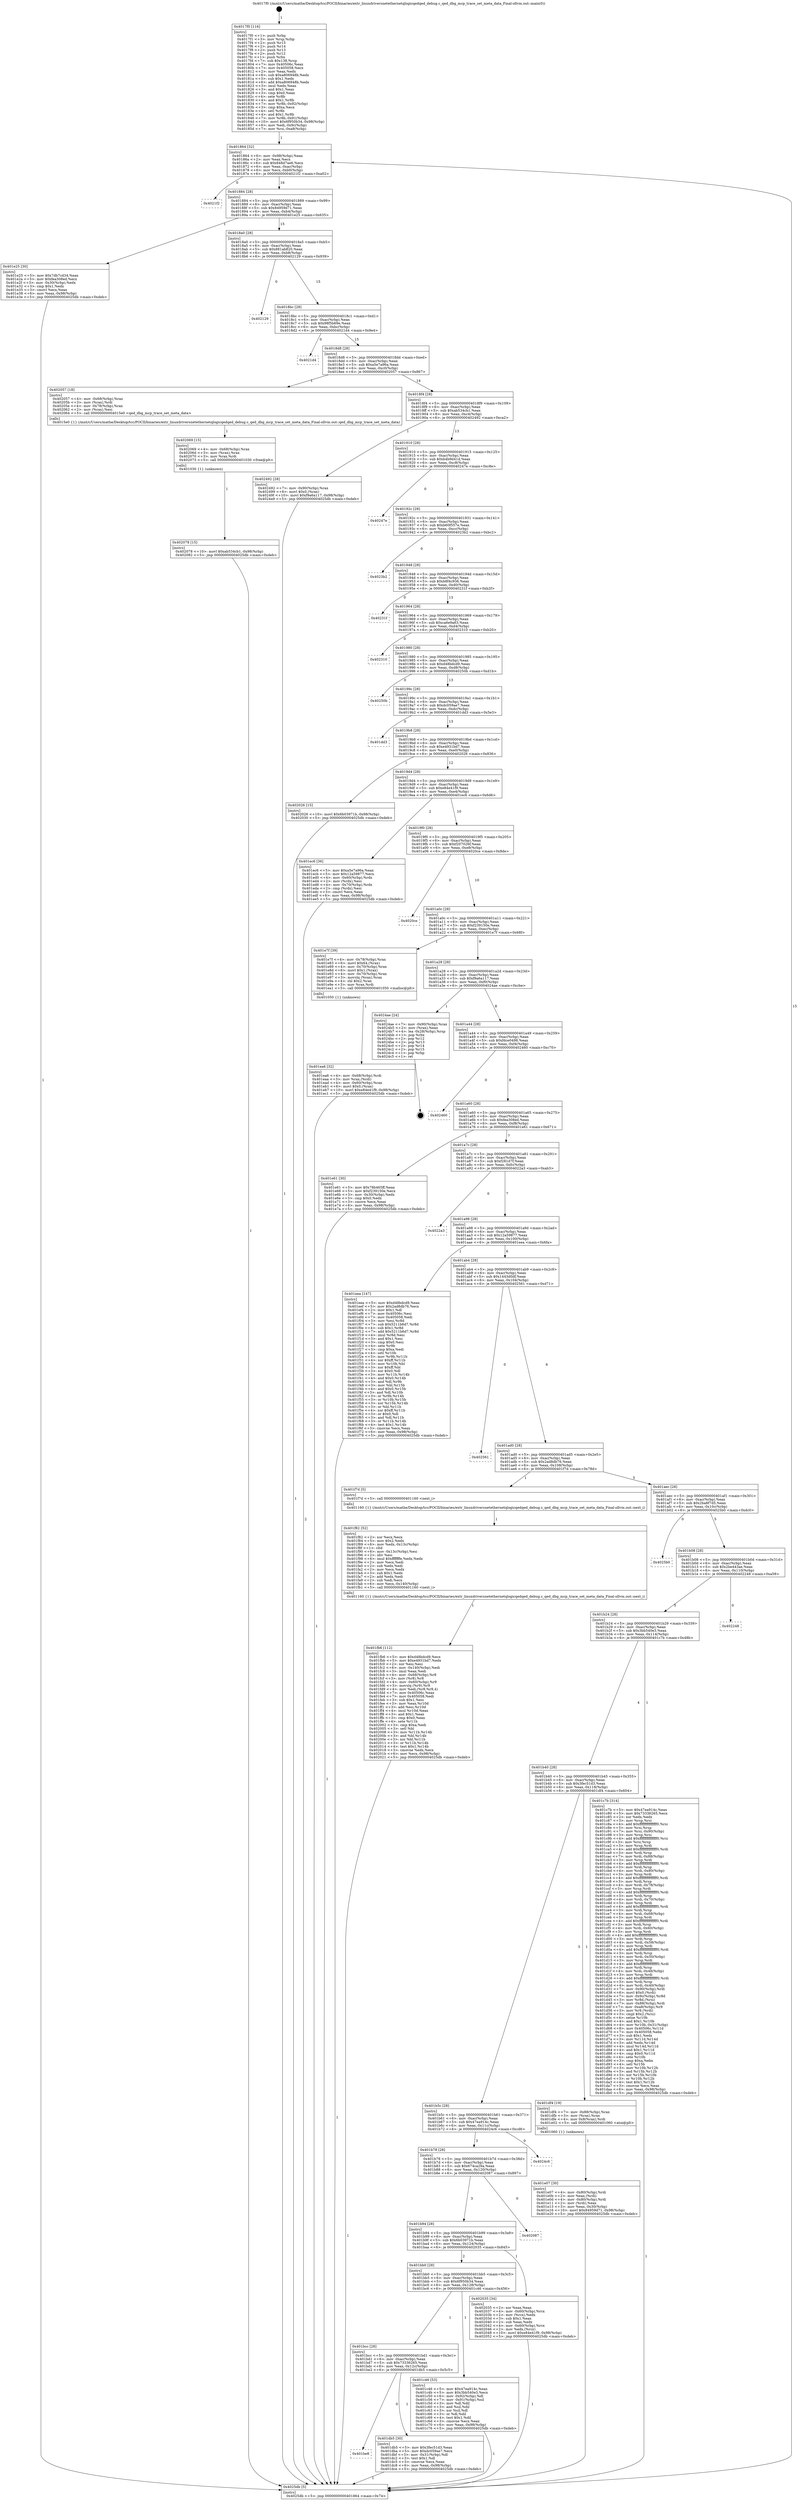 digraph "0x4017f0" {
  label = "0x4017f0 (/mnt/c/Users/mathe/Desktop/tcc/POCII/binaries/extr_linuxdriversnetethernetqlogicqedqed_debug.c_qed_dbg_mcp_trace_set_meta_data_Final-ollvm.out::main(0))"
  labelloc = "t"
  node[shape=record]

  Entry [label="",width=0.3,height=0.3,shape=circle,fillcolor=black,style=filled]
  "0x401864" [label="{
     0x401864 [32]\l
     | [instrs]\l
     &nbsp;&nbsp;0x401864 \<+6\>: mov -0x98(%rbp),%eax\l
     &nbsp;&nbsp;0x40186a \<+2\>: mov %eax,%ecx\l
     &nbsp;&nbsp;0x40186c \<+6\>: sub $0x848d7ae6,%ecx\l
     &nbsp;&nbsp;0x401872 \<+6\>: mov %eax,-0xac(%rbp)\l
     &nbsp;&nbsp;0x401878 \<+6\>: mov %ecx,-0xb0(%rbp)\l
     &nbsp;&nbsp;0x40187e \<+6\>: je 00000000004021f2 \<main+0xa02\>\l
  }"]
  "0x4021f2" [label="{
     0x4021f2\l
  }", style=dashed]
  "0x401884" [label="{
     0x401884 [28]\l
     | [instrs]\l
     &nbsp;&nbsp;0x401884 \<+5\>: jmp 0000000000401889 \<main+0x99\>\l
     &nbsp;&nbsp;0x401889 \<+6\>: mov -0xac(%rbp),%eax\l
     &nbsp;&nbsp;0x40188f \<+5\>: sub $0x84959d71,%eax\l
     &nbsp;&nbsp;0x401894 \<+6\>: mov %eax,-0xb4(%rbp)\l
     &nbsp;&nbsp;0x40189a \<+6\>: je 0000000000401e25 \<main+0x635\>\l
  }"]
  Exit [label="",width=0.3,height=0.3,shape=circle,fillcolor=black,style=filled,peripheries=2]
  "0x401e25" [label="{
     0x401e25 [30]\l
     | [instrs]\l
     &nbsp;&nbsp;0x401e25 \<+5\>: mov $0x7db7cd34,%eax\l
     &nbsp;&nbsp;0x401e2a \<+5\>: mov $0xfea308ed,%ecx\l
     &nbsp;&nbsp;0x401e2f \<+3\>: mov -0x30(%rbp),%edx\l
     &nbsp;&nbsp;0x401e32 \<+3\>: cmp $0x1,%edx\l
     &nbsp;&nbsp;0x401e35 \<+3\>: cmovl %ecx,%eax\l
     &nbsp;&nbsp;0x401e38 \<+6\>: mov %eax,-0x98(%rbp)\l
     &nbsp;&nbsp;0x401e3e \<+5\>: jmp 00000000004025db \<main+0xdeb\>\l
  }"]
  "0x4018a0" [label="{
     0x4018a0 [28]\l
     | [instrs]\l
     &nbsp;&nbsp;0x4018a0 \<+5\>: jmp 00000000004018a5 \<main+0xb5\>\l
     &nbsp;&nbsp;0x4018a5 \<+6\>: mov -0xac(%rbp),%eax\l
     &nbsp;&nbsp;0x4018ab \<+5\>: sub $0x881ab820,%eax\l
     &nbsp;&nbsp;0x4018b0 \<+6\>: mov %eax,-0xb8(%rbp)\l
     &nbsp;&nbsp;0x4018b6 \<+6\>: je 0000000000402129 \<main+0x939\>\l
  }"]
  "0x402078" [label="{
     0x402078 [15]\l
     | [instrs]\l
     &nbsp;&nbsp;0x402078 \<+10\>: movl $0xab534cb1,-0x98(%rbp)\l
     &nbsp;&nbsp;0x402082 \<+5\>: jmp 00000000004025db \<main+0xdeb\>\l
  }"]
  "0x402129" [label="{
     0x402129\l
  }", style=dashed]
  "0x4018bc" [label="{
     0x4018bc [28]\l
     | [instrs]\l
     &nbsp;&nbsp;0x4018bc \<+5\>: jmp 00000000004018c1 \<main+0xd1\>\l
     &nbsp;&nbsp;0x4018c1 \<+6\>: mov -0xac(%rbp),%eax\l
     &nbsp;&nbsp;0x4018c7 \<+5\>: sub $0x98f5b69e,%eax\l
     &nbsp;&nbsp;0x4018cc \<+6\>: mov %eax,-0xbc(%rbp)\l
     &nbsp;&nbsp;0x4018d2 \<+6\>: je 00000000004021d4 \<main+0x9e4\>\l
  }"]
  "0x402069" [label="{
     0x402069 [15]\l
     | [instrs]\l
     &nbsp;&nbsp;0x402069 \<+4\>: mov -0x68(%rbp),%rax\l
     &nbsp;&nbsp;0x40206d \<+3\>: mov (%rax),%rax\l
     &nbsp;&nbsp;0x402070 \<+3\>: mov %rax,%rdi\l
     &nbsp;&nbsp;0x402073 \<+5\>: call 0000000000401030 \<free@plt\>\l
     | [calls]\l
     &nbsp;&nbsp;0x401030 \{1\} (unknown)\l
  }"]
  "0x4021d4" [label="{
     0x4021d4\l
  }", style=dashed]
  "0x4018d8" [label="{
     0x4018d8 [28]\l
     | [instrs]\l
     &nbsp;&nbsp;0x4018d8 \<+5\>: jmp 00000000004018dd \<main+0xed\>\l
     &nbsp;&nbsp;0x4018dd \<+6\>: mov -0xac(%rbp),%eax\l
     &nbsp;&nbsp;0x4018e3 \<+5\>: sub $0xa5e7a96a,%eax\l
     &nbsp;&nbsp;0x4018e8 \<+6\>: mov %eax,-0xc0(%rbp)\l
     &nbsp;&nbsp;0x4018ee \<+6\>: je 0000000000402057 \<main+0x867\>\l
  }"]
  "0x401fb6" [label="{
     0x401fb6 [112]\l
     | [instrs]\l
     &nbsp;&nbsp;0x401fb6 \<+5\>: mov $0xd48bdcd9,%ecx\l
     &nbsp;&nbsp;0x401fbb \<+5\>: mov $0xe4931bd7,%edx\l
     &nbsp;&nbsp;0x401fc0 \<+2\>: xor %esi,%esi\l
     &nbsp;&nbsp;0x401fc2 \<+6\>: mov -0x140(%rbp),%edi\l
     &nbsp;&nbsp;0x401fc8 \<+3\>: imul %eax,%edi\l
     &nbsp;&nbsp;0x401fcb \<+4\>: mov -0x68(%rbp),%r8\l
     &nbsp;&nbsp;0x401fcf \<+3\>: mov (%r8),%r8\l
     &nbsp;&nbsp;0x401fd2 \<+4\>: mov -0x60(%rbp),%r9\l
     &nbsp;&nbsp;0x401fd6 \<+3\>: movslq (%r9),%r9\l
     &nbsp;&nbsp;0x401fd9 \<+4\>: mov %edi,(%r8,%r9,4)\l
     &nbsp;&nbsp;0x401fdd \<+7\>: mov 0x40506c,%eax\l
     &nbsp;&nbsp;0x401fe4 \<+7\>: mov 0x405058,%edi\l
     &nbsp;&nbsp;0x401feb \<+3\>: sub $0x1,%esi\l
     &nbsp;&nbsp;0x401fee \<+3\>: mov %eax,%r10d\l
     &nbsp;&nbsp;0x401ff1 \<+3\>: add %esi,%r10d\l
     &nbsp;&nbsp;0x401ff4 \<+4\>: imul %r10d,%eax\l
     &nbsp;&nbsp;0x401ff8 \<+3\>: and $0x1,%eax\l
     &nbsp;&nbsp;0x401ffb \<+3\>: cmp $0x0,%eax\l
     &nbsp;&nbsp;0x401ffe \<+4\>: sete %r11b\l
     &nbsp;&nbsp;0x402002 \<+3\>: cmp $0xa,%edi\l
     &nbsp;&nbsp;0x402005 \<+3\>: setl %bl\l
     &nbsp;&nbsp;0x402008 \<+3\>: mov %r11b,%r14b\l
     &nbsp;&nbsp;0x40200b \<+3\>: and %bl,%r14b\l
     &nbsp;&nbsp;0x40200e \<+3\>: xor %bl,%r11b\l
     &nbsp;&nbsp;0x402011 \<+3\>: or %r11b,%r14b\l
     &nbsp;&nbsp;0x402014 \<+4\>: test $0x1,%r14b\l
     &nbsp;&nbsp;0x402018 \<+3\>: cmovne %edx,%ecx\l
     &nbsp;&nbsp;0x40201b \<+6\>: mov %ecx,-0x98(%rbp)\l
     &nbsp;&nbsp;0x402021 \<+5\>: jmp 00000000004025db \<main+0xdeb\>\l
  }"]
  "0x402057" [label="{
     0x402057 [18]\l
     | [instrs]\l
     &nbsp;&nbsp;0x402057 \<+4\>: mov -0x68(%rbp),%rax\l
     &nbsp;&nbsp;0x40205b \<+3\>: mov (%rax),%rdi\l
     &nbsp;&nbsp;0x40205e \<+4\>: mov -0x78(%rbp),%rax\l
     &nbsp;&nbsp;0x402062 \<+2\>: mov (%rax),%esi\l
     &nbsp;&nbsp;0x402064 \<+5\>: call 00000000004015e0 \<qed_dbg_mcp_trace_set_meta_data\>\l
     | [calls]\l
     &nbsp;&nbsp;0x4015e0 \{1\} (/mnt/c/Users/mathe/Desktop/tcc/POCII/binaries/extr_linuxdriversnetethernetqlogicqedqed_debug.c_qed_dbg_mcp_trace_set_meta_data_Final-ollvm.out::qed_dbg_mcp_trace_set_meta_data)\l
  }"]
  "0x4018f4" [label="{
     0x4018f4 [28]\l
     | [instrs]\l
     &nbsp;&nbsp;0x4018f4 \<+5\>: jmp 00000000004018f9 \<main+0x109\>\l
     &nbsp;&nbsp;0x4018f9 \<+6\>: mov -0xac(%rbp),%eax\l
     &nbsp;&nbsp;0x4018ff \<+5\>: sub $0xab534cb1,%eax\l
     &nbsp;&nbsp;0x401904 \<+6\>: mov %eax,-0xc4(%rbp)\l
     &nbsp;&nbsp;0x40190a \<+6\>: je 0000000000402492 \<main+0xca2\>\l
  }"]
  "0x401f82" [label="{
     0x401f82 [52]\l
     | [instrs]\l
     &nbsp;&nbsp;0x401f82 \<+2\>: xor %ecx,%ecx\l
     &nbsp;&nbsp;0x401f84 \<+5\>: mov $0x2,%edx\l
     &nbsp;&nbsp;0x401f89 \<+6\>: mov %edx,-0x13c(%rbp)\l
     &nbsp;&nbsp;0x401f8f \<+1\>: cltd\l
     &nbsp;&nbsp;0x401f90 \<+6\>: mov -0x13c(%rbp),%esi\l
     &nbsp;&nbsp;0x401f96 \<+2\>: idiv %esi\l
     &nbsp;&nbsp;0x401f98 \<+6\>: imul $0xfffffffe,%edx,%edx\l
     &nbsp;&nbsp;0x401f9e \<+2\>: mov %ecx,%edi\l
     &nbsp;&nbsp;0x401fa0 \<+2\>: sub %edx,%edi\l
     &nbsp;&nbsp;0x401fa2 \<+2\>: mov %ecx,%edx\l
     &nbsp;&nbsp;0x401fa4 \<+3\>: sub $0x1,%edx\l
     &nbsp;&nbsp;0x401fa7 \<+2\>: add %edx,%edi\l
     &nbsp;&nbsp;0x401fa9 \<+2\>: sub %edi,%ecx\l
     &nbsp;&nbsp;0x401fab \<+6\>: mov %ecx,-0x140(%rbp)\l
     &nbsp;&nbsp;0x401fb1 \<+5\>: call 0000000000401160 \<next_i\>\l
     | [calls]\l
     &nbsp;&nbsp;0x401160 \{1\} (/mnt/c/Users/mathe/Desktop/tcc/POCII/binaries/extr_linuxdriversnetethernetqlogicqedqed_debug.c_qed_dbg_mcp_trace_set_meta_data_Final-ollvm.out::next_i)\l
  }"]
  "0x402492" [label="{
     0x402492 [28]\l
     | [instrs]\l
     &nbsp;&nbsp;0x402492 \<+7\>: mov -0x90(%rbp),%rax\l
     &nbsp;&nbsp;0x402499 \<+6\>: movl $0x0,(%rax)\l
     &nbsp;&nbsp;0x40249f \<+10\>: movl $0xf9a6a117,-0x98(%rbp)\l
     &nbsp;&nbsp;0x4024a9 \<+5\>: jmp 00000000004025db \<main+0xdeb\>\l
  }"]
  "0x401910" [label="{
     0x401910 [28]\l
     | [instrs]\l
     &nbsp;&nbsp;0x401910 \<+5\>: jmp 0000000000401915 \<main+0x125\>\l
     &nbsp;&nbsp;0x401915 \<+6\>: mov -0xac(%rbp),%eax\l
     &nbsp;&nbsp;0x40191b \<+5\>: sub $0xb4b9d41d,%eax\l
     &nbsp;&nbsp;0x401920 \<+6\>: mov %eax,-0xc8(%rbp)\l
     &nbsp;&nbsp;0x401926 \<+6\>: je 000000000040247e \<main+0xc8e\>\l
  }"]
  "0x401ea6" [label="{
     0x401ea6 [32]\l
     | [instrs]\l
     &nbsp;&nbsp;0x401ea6 \<+4\>: mov -0x68(%rbp),%rdi\l
     &nbsp;&nbsp;0x401eaa \<+3\>: mov %rax,(%rdi)\l
     &nbsp;&nbsp;0x401ead \<+4\>: mov -0x60(%rbp),%rax\l
     &nbsp;&nbsp;0x401eb1 \<+6\>: movl $0x0,(%rax)\l
     &nbsp;&nbsp;0x401eb7 \<+10\>: movl $0xe84e41f9,-0x98(%rbp)\l
     &nbsp;&nbsp;0x401ec1 \<+5\>: jmp 00000000004025db \<main+0xdeb\>\l
  }"]
  "0x40247e" [label="{
     0x40247e\l
  }", style=dashed]
  "0x40192c" [label="{
     0x40192c [28]\l
     | [instrs]\l
     &nbsp;&nbsp;0x40192c \<+5\>: jmp 0000000000401931 \<main+0x141\>\l
     &nbsp;&nbsp;0x401931 \<+6\>: mov -0xac(%rbp),%eax\l
     &nbsp;&nbsp;0x401937 \<+5\>: sub $0xb60f557e,%eax\l
     &nbsp;&nbsp;0x40193c \<+6\>: mov %eax,-0xcc(%rbp)\l
     &nbsp;&nbsp;0x401942 \<+6\>: je 00000000004023b2 \<main+0xbc2\>\l
  }"]
  "0x401e07" [label="{
     0x401e07 [30]\l
     | [instrs]\l
     &nbsp;&nbsp;0x401e07 \<+4\>: mov -0x80(%rbp),%rdi\l
     &nbsp;&nbsp;0x401e0b \<+2\>: mov %eax,(%rdi)\l
     &nbsp;&nbsp;0x401e0d \<+4\>: mov -0x80(%rbp),%rdi\l
     &nbsp;&nbsp;0x401e11 \<+2\>: mov (%rdi),%eax\l
     &nbsp;&nbsp;0x401e13 \<+3\>: mov %eax,-0x30(%rbp)\l
     &nbsp;&nbsp;0x401e16 \<+10\>: movl $0x84959d71,-0x98(%rbp)\l
     &nbsp;&nbsp;0x401e20 \<+5\>: jmp 00000000004025db \<main+0xdeb\>\l
  }"]
  "0x4023b2" [label="{
     0x4023b2\l
  }", style=dashed]
  "0x401948" [label="{
     0x401948 [28]\l
     | [instrs]\l
     &nbsp;&nbsp;0x401948 \<+5\>: jmp 000000000040194d \<main+0x15d\>\l
     &nbsp;&nbsp;0x40194d \<+6\>: mov -0xac(%rbp),%eax\l
     &nbsp;&nbsp;0x401953 \<+5\>: sub $0xb8f4c936,%eax\l
     &nbsp;&nbsp;0x401958 \<+6\>: mov %eax,-0xd0(%rbp)\l
     &nbsp;&nbsp;0x40195e \<+6\>: je 000000000040231f \<main+0xb2f\>\l
  }"]
  "0x401be8" [label="{
     0x401be8\l
  }", style=dashed]
  "0x40231f" [label="{
     0x40231f\l
  }", style=dashed]
  "0x401964" [label="{
     0x401964 [28]\l
     | [instrs]\l
     &nbsp;&nbsp;0x401964 \<+5\>: jmp 0000000000401969 \<main+0x179\>\l
     &nbsp;&nbsp;0x401969 \<+6\>: mov -0xac(%rbp),%eax\l
     &nbsp;&nbsp;0x40196f \<+5\>: sub $0xca6e9a63,%eax\l
     &nbsp;&nbsp;0x401974 \<+6\>: mov %eax,-0xd4(%rbp)\l
     &nbsp;&nbsp;0x40197a \<+6\>: je 0000000000402310 \<main+0xb20\>\l
  }"]
  "0x401db5" [label="{
     0x401db5 [30]\l
     | [instrs]\l
     &nbsp;&nbsp;0x401db5 \<+5\>: mov $0x3fec51d3,%eax\l
     &nbsp;&nbsp;0x401dba \<+5\>: mov $0xdc059ae7,%ecx\l
     &nbsp;&nbsp;0x401dbf \<+3\>: mov -0x31(%rbp),%dl\l
     &nbsp;&nbsp;0x401dc2 \<+3\>: test $0x1,%dl\l
     &nbsp;&nbsp;0x401dc5 \<+3\>: cmovne %ecx,%eax\l
     &nbsp;&nbsp;0x401dc8 \<+6\>: mov %eax,-0x98(%rbp)\l
     &nbsp;&nbsp;0x401dce \<+5\>: jmp 00000000004025db \<main+0xdeb\>\l
  }"]
  "0x402310" [label="{
     0x402310\l
  }", style=dashed]
  "0x401980" [label="{
     0x401980 [28]\l
     | [instrs]\l
     &nbsp;&nbsp;0x401980 \<+5\>: jmp 0000000000401985 \<main+0x195\>\l
     &nbsp;&nbsp;0x401985 \<+6\>: mov -0xac(%rbp),%eax\l
     &nbsp;&nbsp;0x40198b \<+5\>: sub $0xd48bdcd9,%eax\l
     &nbsp;&nbsp;0x401990 \<+6\>: mov %eax,-0xd8(%rbp)\l
     &nbsp;&nbsp;0x401996 \<+6\>: je 000000000040250b \<main+0xd1b\>\l
  }"]
  "0x4017f0" [label="{
     0x4017f0 [116]\l
     | [instrs]\l
     &nbsp;&nbsp;0x4017f0 \<+1\>: push %rbp\l
     &nbsp;&nbsp;0x4017f1 \<+3\>: mov %rsp,%rbp\l
     &nbsp;&nbsp;0x4017f4 \<+2\>: push %r15\l
     &nbsp;&nbsp;0x4017f6 \<+2\>: push %r14\l
     &nbsp;&nbsp;0x4017f8 \<+2\>: push %r13\l
     &nbsp;&nbsp;0x4017fa \<+2\>: push %r12\l
     &nbsp;&nbsp;0x4017fc \<+1\>: push %rbx\l
     &nbsp;&nbsp;0x4017fd \<+7\>: sub $0x138,%rsp\l
     &nbsp;&nbsp;0x401804 \<+7\>: mov 0x40506c,%eax\l
     &nbsp;&nbsp;0x40180b \<+7\>: mov 0x405058,%ecx\l
     &nbsp;&nbsp;0x401812 \<+2\>: mov %eax,%edx\l
     &nbsp;&nbsp;0x401814 \<+6\>: sub $0xa806948b,%edx\l
     &nbsp;&nbsp;0x40181a \<+3\>: sub $0x1,%edx\l
     &nbsp;&nbsp;0x40181d \<+6\>: add $0xa806948b,%edx\l
     &nbsp;&nbsp;0x401823 \<+3\>: imul %edx,%eax\l
     &nbsp;&nbsp;0x401826 \<+3\>: and $0x1,%eax\l
     &nbsp;&nbsp;0x401829 \<+3\>: cmp $0x0,%eax\l
     &nbsp;&nbsp;0x40182c \<+4\>: sete %r8b\l
     &nbsp;&nbsp;0x401830 \<+4\>: and $0x1,%r8b\l
     &nbsp;&nbsp;0x401834 \<+7\>: mov %r8b,-0x92(%rbp)\l
     &nbsp;&nbsp;0x40183b \<+3\>: cmp $0xa,%ecx\l
     &nbsp;&nbsp;0x40183e \<+4\>: setl %r8b\l
     &nbsp;&nbsp;0x401842 \<+4\>: and $0x1,%r8b\l
     &nbsp;&nbsp;0x401846 \<+7\>: mov %r8b,-0x91(%rbp)\l
     &nbsp;&nbsp;0x40184d \<+10\>: movl $0x6f950b34,-0x98(%rbp)\l
     &nbsp;&nbsp;0x401857 \<+6\>: mov %edi,-0x9c(%rbp)\l
     &nbsp;&nbsp;0x40185d \<+7\>: mov %rsi,-0xa8(%rbp)\l
  }"]
  "0x40250b" [label="{
     0x40250b\l
  }", style=dashed]
  "0x40199c" [label="{
     0x40199c [28]\l
     | [instrs]\l
     &nbsp;&nbsp;0x40199c \<+5\>: jmp 00000000004019a1 \<main+0x1b1\>\l
     &nbsp;&nbsp;0x4019a1 \<+6\>: mov -0xac(%rbp),%eax\l
     &nbsp;&nbsp;0x4019a7 \<+5\>: sub $0xdc059ae7,%eax\l
     &nbsp;&nbsp;0x4019ac \<+6\>: mov %eax,-0xdc(%rbp)\l
     &nbsp;&nbsp;0x4019b2 \<+6\>: je 0000000000401dd3 \<main+0x5e3\>\l
  }"]
  "0x4025db" [label="{
     0x4025db [5]\l
     | [instrs]\l
     &nbsp;&nbsp;0x4025db \<+5\>: jmp 0000000000401864 \<main+0x74\>\l
  }"]
  "0x401dd3" [label="{
     0x401dd3\l
  }", style=dashed]
  "0x4019b8" [label="{
     0x4019b8 [28]\l
     | [instrs]\l
     &nbsp;&nbsp;0x4019b8 \<+5\>: jmp 00000000004019bd \<main+0x1cd\>\l
     &nbsp;&nbsp;0x4019bd \<+6\>: mov -0xac(%rbp),%eax\l
     &nbsp;&nbsp;0x4019c3 \<+5\>: sub $0xe4931bd7,%eax\l
     &nbsp;&nbsp;0x4019c8 \<+6\>: mov %eax,-0xe0(%rbp)\l
     &nbsp;&nbsp;0x4019ce \<+6\>: je 0000000000402026 \<main+0x836\>\l
  }"]
  "0x401bcc" [label="{
     0x401bcc [28]\l
     | [instrs]\l
     &nbsp;&nbsp;0x401bcc \<+5\>: jmp 0000000000401bd1 \<main+0x3e1\>\l
     &nbsp;&nbsp;0x401bd1 \<+6\>: mov -0xac(%rbp),%eax\l
     &nbsp;&nbsp;0x401bd7 \<+5\>: sub $0x73336265,%eax\l
     &nbsp;&nbsp;0x401bdc \<+6\>: mov %eax,-0x12c(%rbp)\l
     &nbsp;&nbsp;0x401be2 \<+6\>: je 0000000000401db5 \<main+0x5c5\>\l
  }"]
  "0x402026" [label="{
     0x402026 [15]\l
     | [instrs]\l
     &nbsp;&nbsp;0x402026 \<+10\>: movl $0x6b03971b,-0x98(%rbp)\l
     &nbsp;&nbsp;0x402030 \<+5\>: jmp 00000000004025db \<main+0xdeb\>\l
  }"]
  "0x4019d4" [label="{
     0x4019d4 [28]\l
     | [instrs]\l
     &nbsp;&nbsp;0x4019d4 \<+5\>: jmp 00000000004019d9 \<main+0x1e9\>\l
     &nbsp;&nbsp;0x4019d9 \<+6\>: mov -0xac(%rbp),%eax\l
     &nbsp;&nbsp;0x4019df \<+5\>: sub $0xe84e41f9,%eax\l
     &nbsp;&nbsp;0x4019e4 \<+6\>: mov %eax,-0xe4(%rbp)\l
     &nbsp;&nbsp;0x4019ea \<+6\>: je 0000000000401ec6 \<main+0x6d6\>\l
  }"]
  "0x401c46" [label="{
     0x401c46 [53]\l
     | [instrs]\l
     &nbsp;&nbsp;0x401c46 \<+5\>: mov $0x47ea914c,%eax\l
     &nbsp;&nbsp;0x401c4b \<+5\>: mov $0x3bb540e3,%ecx\l
     &nbsp;&nbsp;0x401c50 \<+6\>: mov -0x92(%rbp),%dl\l
     &nbsp;&nbsp;0x401c56 \<+7\>: mov -0x91(%rbp),%sil\l
     &nbsp;&nbsp;0x401c5d \<+3\>: mov %dl,%dil\l
     &nbsp;&nbsp;0x401c60 \<+3\>: and %sil,%dil\l
     &nbsp;&nbsp;0x401c63 \<+3\>: xor %sil,%dl\l
     &nbsp;&nbsp;0x401c66 \<+3\>: or %dl,%dil\l
     &nbsp;&nbsp;0x401c69 \<+4\>: test $0x1,%dil\l
     &nbsp;&nbsp;0x401c6d \<+3\>: cmovne %ecx,%eax\l
     &nbsp;&nbsp;0x401c70 \<+6\>: mov %eax,-0x98(%rbp)\l
     &nbsp;&nbsp;0x401c76 \<+5\>: jmp 00000000004025db \<main+0xdeb\>\l
  }"]
  "0x401ec6" [label="{
     0x401ec6 [36]\l
     | [instrs]\l
     &nbsp;&nbsp;0x401ec6 \<+5\>: mov $0xa5e7a96a,%eax\l
     &nbsp;&nbsp;0x401ecb \<+5\>: mov $0x12a59877,%ecx\l
     &nbsp;&nbsp;0x401ed0 \<+4\>: mov -0x60(%rbp),%rdx\l
     &nbsp;&nbsp;0x401ed4 \<+2\>: mov (%rdx),%esi\l
     &nbsp;&nbsp;0x401ed6 \<+4\>: mov -0x70(%rbp),%rdx\l
     &nbsp;&nbsp;0x401eda \<+2\>: cmp (%rdx),%esi\l
     &nbsp;&nbsp;0x401edc \<+3\>: cmovl %ecx,%eax\l
     &nbsp;&nbsp;0x401edf \<+6\>: mov %eax,-0x98(%rbp)\l
     &nbsp;&nbsp;0x401ee5 \<+5\>: jmp 00000000004025db \<main+0xdeb\>\l
  }"]
  "0x4019f0" [label="{
     0x4019f0 [28]\l
     | [instrs]\l
     &nbsp;&nbsp;0x4019f0 \<+5\>: jmp 00000000004019f5 \<main+0x205\>\l
     &nbsp;&nbsp;0x4019f5 \<+6\>: mov -0xac(%rbp),%eax\l
     &nbsp;&nbsp;0x4019fb \<+5\>: sub $0xf207026f,%eax\l
     &nbsp;&nbsp;0x401a00 \<+6\>: mov %eax,-0xe8(%rbp)\l
     &nbsp;&nbsp;0x401a06 \<+6\>: je 00000000004020ce \<main+0x8de\>\l
  }"]
  "0x401bb0" [label="{
     0x401bb0 [28]\l
     | [instrs]\l
     &nbsp;&nbsp;0x401bb0 \<+5\>: jmp 0000000000401bb5 \<main+0x3c5\>\l
     &nbsp;&nbsp;0x401bb5 \<+6\>: mov -0xac(%rbp),%eax\l
     &nbsp;&nbsp;0x401bbb \<+5\>: sub $0x6f950b34,%eax\l
     &nbsp;&nbsp;0x401bc0 \<+6\>: mov %eax,-0x128(%rbp)\l
     &nbsp;&nbsp;0x401bc6 \<+6\>: je 0000000000401c46 \<main+0x456\>\l
  }"]
  "0x4020ce" [label="{
     0x4020ce\l
  }", style=dashed]
  "0x401a0c" [label="{
     0x401a0c [28]\l
     | [instrs]\l
     &nbsp;&nbsp;0x401a0c \<+5\>: jmp 0000000000401a11 \<main+0x221\>\l
     &nbsp;&nbsp;0x401a11 \<+6\>: mov -0xac(%rbp),%eax\l
     &nbsp;&nbsp;0x401a17 \<+5\>: sub $0xf239150e,%eax\l
     &nbsp;&nbsp;0x401a1c \<+6\>: mov %eax,-0xec(%rbp)\l
     &nbsp;&nbsp;0x401a22 \<+6\>: je 0000000000401e7f \<main+0x68f\>\l
  }"]
  "0x402035" [label="{
     0x402035 [34]\l
     | [instrs]\l
     &nbsp;&nbsp;0x402035 \<+2\>: xor %eax,%eax\l
     &nbsp;&nbsp;0x402037 \<+4\>: mov -0x60(%rbp),%rcx\l
     &nbsp;&nbsp;0x40203b \<+2\>: mov (%rcx),%edx\l
     &nbsp;&nbsp;0x40203d \<+3\>: sub $0x1,%eax\l
     &nbsp;&nbsp;0x402040 \<+2\>: sub %eax,%edx\l
     &nbsp;&nbsp;0x402042 \<+4\>: mov -0x60(%rbp),%rcx\l
     &nbsp;&nbsp;0x402046 \<+2\>: mov %edx,(%rcx)\l
     &nbsp;&nbsp;0x402048 \<+10\>: movl $0xe84e41f9,-0x98(%rbp)\l
     &nbsp;&nbsp;0x402052 \<+5\>: jmp 00000000004025db \<main+0xdeb\>\l
  }"]
  "0x401e7f" [label="{
     0x401e7f [39]\l
     | [instrs]\l
     &nbsp;&nbsp;0x401e7f \<+4\>: mov -0x78(%rbp),%rax\l
     &nbsp;&nbsp;0x401e83 \<+6\>: movl $0x64,(%rax)\l
     &nbsp;&nbsp;0x401e89 \<+4\>: mov -0x70(%rbp),%rax\l
     &nbsp;&nbsp;0x401e8d \<+6\>: movl $0x1,(%rax)\l
     &nbsp;&nbsp;0x401e93 \<+4\>: mov -0x70(%rbp),%rax\l
     &nbsp;&nbsp;0x401e97 \<+3\>: movslq (%rax),%rax\l
     &nbsp;&nbsp;0x401e9a \<+4\>: shl $0x2,%rax\l
     &nbsp;&nbsp;0x401e9e \<+3\>: mov %rax,%rdi\l
     &nbsp;&nbsp;0x401ea1 \<+5\>: call 0000000000401050 \<malloc@plt\>\l
     | [calls]\l
     &nbsp;&nbsp;0x401050 \{1\} (unknown)\l
  }"]
  "0x401a28" [label="{
     0x401a28 [28]\l
     | [instrs]\l
     &nbsp;&nbsp;0x401a28 \<+5\>: jmp 0000000000401a2d \<main+0x23d\>\l
     &nbsp;&nbsp;0x401a2d \<+6\>: mov -0xac(%rbp),%eax\l
     &nbsp;&nbsp;0x401a33 \<+5\>: sub $0xf9a6a117,%eax\l
     &nbsp;&nbsp;0x401a38 \<+6\>: mov %eax,-0xf0(%rbp)\l
     &nbsp;&nbsp;0x401a3e \<+6\>: je 00000000004024ae \<main+0xcbe\>\l
  }"]
  "0x401b94" [label="{
     0x401b94 [28]\l
     | [instrs]\l
     &nbsp;&nbsp;0x401b94 \<+5\>: jmp 0000000000401b99 \<main+0x3a9\>\l
     &nbsp;&nbsp;0x401b99 \<+6\>: mov -0xac(%rbp),%eax\l
     &nbsp;&nbsp;0x401b9f \<+5\>: sub $0x6b03971b,%eax\l
     &nbsp;&nbsp;0x401ba4 \<+6\>: mov %eax,-0x124(%rbp)\l
     &nbsp;&nbsp;0x401baa \<+6\>: je 0000000000402035 \<main+0x845\>\l
  }"]
  "0x4024ae" [label="{
     0x4024ae [24]\l
     | [instrs]\l
     &nbsp;&nbsp;0x4024ae \<+7\>: mov -0x90(%rbp),%rax\l
     &nbsp;&nbsp;0x4024b5 \<+2\>: mov (%rax),%eax\l
     &nbsp;&nbsp;0x4024b7 \<+4\>: lea -0x28(%rbp),%rsp\l
     &nbsp;&nbsp;0x4024bb \<+1\>: pop %rbx\l
     &nbsp;&nbsp;0x4024bc \<+2\>: pop %r12\l
     &nbsp;&nbsp;0x4024be \<+2\>: pop %r13\l
     &nbsp;&nbsp;0x4024c0 \<+2\>: pop %r14\l
     &nbsp;&nbsp;0x4024c2 \<+2\>: pop %r15\l
     &nbsp;&nbsp;0x4024c4 \<+1\>: pop %rbp\l
     &nbsp;&nbsp;0x4024c5 \<+1\>: ret\l
  }"]
  "0x401a44" [label="{
     0x401a44 [28]\l
     | [instrs]\l
     &nbsp;&nbsp;0x401a44 \<+5\>: jmp 0000000000401a49 \<main+0x259\>\l
     &nbsp;&nbsp;0x401a49 \<+6\>: mov -0xac(%rbp),%eax\l
     &nbsp;&nbsp;0x401a4f \<+5\>: sub $0xfdce0498,%eax\l
     &nbsp;&nbsp;0x401a54 \<+6\>: mov %eax,-0xf4(%rbp)\l
     &nbsp;&nbsp;0x401a5a \<+6\>: je 0000000000402460 \<main+0xc70\>\l
  }"]
  "0x402087" [label="{
     0x402087\l
  }", style=dashed]
  "0x402460" [label="{
     0x402460\l
  }", style=dashed]
  "0x401a60" [label="{
     0x401a60 [28]\l
     | [instrs]\l
     &nbsp;&nbsp;0x401a60 \<+5\>: jmp 0000000000401a65 \<main+0x275\>\l
     &nbsp;&nbsp;0x401a65 \<+6\>: mov -0xac(%rbp),%eax\l
     &nbsp;&nbsp;0x401a6b \<+5\>: sub $0xfea308ed,%eax\l
     &nbsp;&nbsp;0x401a70 \<+6\>: mov %eax,-0xf8(%rbp)\l
     &nbsp;&nbsp;0x401a76 \<+6\>: je 0000000000401e61 \<main+0x671\>\l
  }"]
  "0x401b78" [label="{
     0x401b78 [28]\l
     | [instrs]\l
     &nbsp;&nbsp;0x401b78 \<+5\>: jmp 0000000000401b7d \<main+0x38d\>\l
     &nbsp;&nbsp;0x401b7d \<+6\>: mov -0xac(%rbp),%eax\l
     &nbsp;&nbsp;0x401b83 \<+5\>: sub $0x674ca29a,%eax\l
     &nbsp;&nbsp;0x401b88 \<+6\>: mov %eax,-0x120(%rbp)\l
     &nbsp;&nbsp;0x401b8e \<+6\>: je 0000000000402087 \<main+0x897\>\l
  }"]
  "0x401e61" [label="{
     0x401e61 [30]\l
     | [instrs]\l
     &nbsp;&nbsp;0x401e61 \<+5\>: mov $0x78b465ff,%eax\l
     &nbsp;&nbsp;0x401e66 \<+5\>: mov $0xf239150e,%ecx\l
     &nbsp;&nbsp;0x401e6b \<+3\>: mov -0x30(%rbp),%edx\l
     &nbsp;&nbsp;0x401e6e \<+3\>: cmp $0x0,%edx\l
     &nbsp;&nbsp;0x401e71 \<+3\>: cmove %ecx,%eax\l
     &nbsp;&nbsp;0x401e74 \<+6\>: mov %eax,-0x98(%rbp)\l
     &nbsp;&nbsp;0x401e7a \<+5\>: jmp 00000000004025db \<main+0xdeb\>\l
  }"]
  "0x401a7c" [label="{
     0x401a7c [28]\l
     | [instrs]\l
     &nbsp;&nbsp;0x401a7c \<+5\>: jmp 0000000000401a81 \<main+0x291\>\l
     &nbsp;&nbsp;0x401a81 \<+6\>: mov -0xac(%rbp),%eax\l
     &nbsp;&nbsp;0x401a87 \<+5\>: sub $0xf281d7f,%eax\l
     &nbsp;&nbsp;0x401a8c \<+6\>: mov %eax,-0xfc(%rbp)\l
     &nbsp;&nbsp;0x401a92 \<+6\>: je 00000000004022a3 \<main+0xab3\>\l
  }"]
  "0x4024c6" [label="{
     0x4024c6\l
  }", style=dashed]
  "0x4022a3" [label="{
     0x4022a3\l
  }", style=dashed]
  "0x401a98" [label="{
     0x401a98 [28]\l
     | [instrs]\l
     &nbsp;&nbsp;0x401a98 \<+5\>: jmp 0000000000401a9d \<main+0x2ad\>\l
     &nbsp;&nbsp;0x401a9d \<+6\>: mov -0xac(%rbp),%eax\l
     &nbsp;&nbsp;0x401aa3 \<+5\>: sub $0x12a59877,%eax\l
     &nbsp;&nbsp;0x401aa8 \<+6\>: mov %eax,-0x100(%rbp)\l
     &nbsp;&nbsp;0x401aae \<+6\>: je 0000000000401eea \<main+0x6fa\>\l
  }"]
  "0x401b5c" [label="{
     0x401b5c [28]\l
     | [instrs]\l
     &nbsp;&nbsp;0x401b5c \<+5\>: jmp 0000000000401b61 \<main+0x371\>\l
     &nbsp;&nbsp;0x401b61 \<+6\>: mov -0xac(%rbp),%eax\l
     &nbsp;&nbsp;0x401b67 \<+5\>: sub $0x47ea914c,%eax\l
     &nbsp;&nbsp;0x401b6c \<+6\>: mov %eax,-0x11c(%rbp)\l
     &nbsp;&nbsp;0x401b72 \<+6\>: je 00000000004024c6 \<main+0xcd6\>\l
  }"]
  "0x401eea" [label="{
     0x401eea [147]\l
     | [instrs]\l
     &nbsp;&nbsp;0x401eea \<+5\>: mov $0xd48bdcd9,%eax\l
     &nbsp;&nbsp;0x401eef \<+5\>: mov $0x2ad8db76,%ecx\l
     &nbsp;&nbsp;0x401ef4 \<+2\>: mov $0x1,%dl\l
     &nbsp;&nbsp;0x401ef6 \<+7\>: mov 0x40506c,%esi\l
     &nbsp;&nbsp;0x401efd \<+7\>: mov 0x405058,%edi\l
     &nbsp;&nbsp;0x401f04 \<+3\>: mov %esi,%r8d\l
     &nbsp;&nbsp;0x401f07 \<+7\>: sub $0x5211b6d7,%r8d\l
     &nbsp;&nbsp;0x401f0e \<+4\>: sub $0x1,%r8d\l
     &nbsp;&nbsp;0x401f12 \<+7\>: add $0x5211b6d7,%r8d\l
     &nbsp;&nbsp;0x401f19 \<+4\>: imul %r8d,%esi\l
     &nbsp;&nbsp;0x401f1d \<+3\>: and $0x1,%esi\l
     &nbsp;&nbsp;0x401f20 \<+3\>: cmp $0x0,%esi\l
     &nbsp;&nbsp;0x401f23 \<+4\>: sete %r9b\l
     &nbsp;&nbsp;0x401f27 \<+3\>: cmp $0xa,%edi\l
     &nbsp;&nbsp;0x401f2a \<+4\>: setl %r10b\l
     &nbsp;&nbsp;0x401f2e \<+3\>: mov %r9b,%r11b\l
     &nbsp;&nbsp;0x401f31 \<+4\>: xor $0xff,%r11b\l
     &nbsp;&nbsp;0x401f35 \<+3\>: mov %r10b,%bl\l
     &nbsp;&nbsp;0x401f38 \<+3\>: xor $0xff,%bl\l
     &nbsp;&nbsp;0x401f3b \<+3\>: xor $0x0,%dl\l
     &nbsp;&nbsp;0x401f3e \<+3\>: mov %r11b,%r14b\l
     &nbsp;&nbsp;0x401f41 \<+4\>: and $0x0,%r14b\l
     &nbsp;&nbsp;0x401f45 \<+3\>: and %dl,%r9b\l
     &nbsp;&nbsp;0x401f48 \<+3\>: mov %bl,%r15b\l
     &nbsp;&nbsp;0x401f4b \<+4\>: and $0x0,%r15b\l
     &nbsp;&nbsp;0x401f4f \<+3\>: and %dl,%r10b\l
     &nbsp;&nbsp;0x401f52 \<+3\>: or %r9b,%r14b\l
     &nbsp;&nbsp;0x401f55 \<+3\>: or %r10b,%r15b\l
     &nbsp;&nbsp;0x401f58 \<+3\>: xor %r15b,%r14b\l
     &nbsp;&nbsp;0x401f5b \<+3\>: or %bl,%r11b\l
     &nbsp;&nbsp;0x401f5e \<+4\>: xor $0xff,%r11b\l
     &nbsp;&nbsp;0x401f62 \<+3\>: or $0x0,%dl\l
     &nbsp;&nbsp;0x401f65 \<+3\>: and %dl,%r11b\l
     &nbsp;&nbsp;0x401f68 \<+3\>: or %r11b,%r14b\l
     &nbsp;&nbsp;0x401f6b \<+4\>: test $0x1,%r14b\l
     &nbsp;&nbsp;0x401f6f \<+3\>: cmovne %ecx,%eax\l
     &nbsp;&nbsp;0x401f72 \<+6\>: mov %eax,-0x98(%rbp)\l
     &nbsp;&nbsp;0x401f78 \<+5\>: jmp 00000000004025db \<main+0xdeb\>\l
  }"]
  "0x401ab4" [label="{
     0x401ab4 [28]\l
     | [instrs]\l
     &nbsp;&nbsp;0x401ab4 \<+5\>: jmp 0000000000401ab9 \<main+0x2c9\>\l
     &nbsp;&nbsp;0x401ab9 \<+6\>: mov -0xac(%rbp),%eax\l
     &nbsp;&nbsp;0x401abf \<+5\>: sub $0x1443d0df,%eax\l
     &nbsp;&nbsp;0x401ac4 \<+6\>: mov %eax,-0x104(%rbp)\l
     &nbsp;&nbsp;0x401aca \<+6\>: je 0000000000402561 \<main+0xd71\>\l
  }"]
  "0x401df4" [label="{
     0x401df4 [19]\l
     | [instrs]\l
     &nbsp;&nbsp;0x401df4 \<+7\>: mov -0x88(%rbp),%rax\l
     &nbsp;&nbsp;0x401dfb \<+3\>: mov (%rax),%rax\l
     &nbsp;&nbsp;0x401dfe \<+4\>: mov 0x8(%rax),%rdi\l
     &nbsp;&nbsp;0x401e02 \<+5\>: call 0000000000401060 \<atoi@plt\>\l
     | [calls]\l
     &nbsp;&nbsp;0x401060 \{1\} (unknown)\l
  }"]
  "0x402561" [label="{
     0x402561\l
  }", style=dashed]
  "0x401ad0" [label="{
     0x401ad0 [28]\l
     | [instrs]\l
     &nbsp;&nbsp;0x401ad0 \<+5\>: jmp 0000000000401ad5 \<main+0x2e5\>\l
     &nbsp;&nbsp;0x401ad5 \<+6\>: mov -0xac(%rbp),%eax\l
     &nbsp;&nbsp;0x401adb \<+5\>: sub $0x2ad8db76,%eax\l
     &nbsp;&nbsp;0x401ae0 \<+6\>: mov %eax,-0x108(%rbp)\l
     &nbsp;&nbsp;0x401ae6 \<+6\>: je 0000000000401f7d \<main+0x78d\>\l
  }"]
  "0x401b40" [label="{
     0x401b40 [28]\l
     | [instrs]\l
     &nbsp;&nbsp;0x401b40 \<+5\>: jmp 0000000000401b45 \<main+0x355\>\l
     &nbsp;&nbsp;0x401b45 \<+6\>: mov -0xac(%rbp),%eax\l
     &nbsp;&nbsp;0x401b4b \<+5\>: sub $0x3fec51d3,%eax\l
     &nbsp;&nbsp;0x401b50 \<+6\>: mov %eax,-0x118(%rbp)\l
     &nbsp;&nbsp;0x401b56 \<+6\>: je 0000000000401df4 \<main+0x604\>\l
  }"]
  "0x401f7d" [label="{
     0x401f7d [5]\l
     | [instrs]\l
     &nbsp;&nbsp;0x401f7d \<+5\>: call 0000000000401160 \<next_i\>\l
     | [calls]\l
     &nbsp;&nbsp;0x401160 \{1\} (/mnt/c/Users/mathe/Desktop/tcc/POCII/binaries/extr_linuxdriversnetethernetqlogicqedqed_debug.c_qed_dbg_mcp_trace_set_meta_data_Final-ollvm.out::next_i)\l
  }"]
  "0x401aec" [label="{
     0x401aec [28]\l
     | [instrs]\l
     &nbsp;&nbsp;0x401aec \<+5\>: jmp 0000000000401af1 \<main+0x301\>\l
     &nbsp;&nbsp;0x401af1 \<+6\>: mov -0xac(%rbp),%eax\l
     &nbsp;&nbsp;0x401af7 \<+5\>: sub $0x2ba8f7d5,%eax\l
     &nbsp;&nbsp;0x401afc \<+6\>: mov %eax,-0x10c(%rbp)\l
     &nbsp;&nbsp;0x401b02 \<+6\>: je 00000000004025b0 \<main+0xdc0\>\l
  }"]
  "0x401c7b" [label="{
     0x401c7b [314]\l
     | [instrs]\l
     &nbsp;&nbsp;0x401c7b \<+5\>: mov $0x47ea914c,%eax\l
     &nbsp;&nbsp;0x401c80 \<+5\>: mov $0x73336265,%ecx\l
     &nbsp;&nbsp;0x401c85 \<+2\>: xor %edx,%edx\l
     &nbsp;&nbsp;0x401c87 \<+3\>: mov %rsp,%rsi\l
     &nbsp;&nbsp;0x401c8a \<+4\>: add $0xfffffffffffffff0,%rsi\l
     &nbsp;&nbsp;0x401c8e \<+3\>: mov %rsi,%rsp\l
     &nbsp;&nbsp;0x401c91 \<+7\>: mov %rsi,-0x90(%rbp)\l
     &nbsp;&nbsp;0x401c98 \<+3\>: mov %rsp,%rsi\l
     &nbsp;&nbsp;0x401c9b \<+4\>: add $0xfffffffffffffff0,%rsi\l
     &nbsp;&nbsp;0x401c9f \<+3\>: mov %rsi,%rsp\l
     &nbsp;&nbsp;0x401ca2 \<+3\>: mov %rsp,%rdi\l
     &nbsp;&nbsp;0x401ca5 \<+4\>: add $0xfffffffffffffff0,%rdi\l
     &nbsp;&nbsp;0x401ca9 \<+3\>: mov %rdi,%rsp\l
     &nbsp;&nbsp;0x401cac \<+7\>: mov %rdi,-0x88(%rbp)\l
     &nbsp;&nbsp;0x401cb3 \<+3\>: mov %rsp,%rdi\l
     &nbsp;&nbsp;0x401cb6 \<+4\>: add $0xfffffffffffffff0,%rdi\l
     &nbsp;&nbsp;0x401cba \<+3\>: mov %rdi,%rsp\l
     &nbsp;&nbsp;0x401cbd \<+4\>: mov %rdi,-0x80(%rbp)\l
     &nbsp;&nbsp;0x401cc1 \<+3\>: mov %rsp,%rdi\l
     &nbsp;&nbsp;0x401cc4 \<+4\>: add $0xfffffffffffffff0,%rdi\l
     &nbsp;&nbsp;0x401cc8 \<+3\>: mov %rdi,%rsp\l
     &nbsp;&nbsp;0x401ccb \<+4\>: mov %rdi,-0x78(%rbp)\l
     &nbsp;&nbsp;0x401ccf \<+3\>: mov %rsp,%rdi\l
     &nbsp;&nbsp;0x401cd2 \<+4\>: add $0xfffffffffffffff0,%rdi\l
     &nbsp;&nbsp;0x401cd6 \<+3\>: mov %rdi,%rsp\l
     &nbsp;&nbsp;0x401cd9 \<+4\>: mov %rdi,-0x70(%rbp)\l
     &nbsp;&nbsp;0x401cdd \<+3\>: mov %rsp,%rdi\l
     &nbsp;&nbsp;0x401ce0 \<+4\>: add $0xfffffffffffffff0,%rdi\l
     &nbsp;&nbsp;0x401ce4 \<+3\>: mov %rdi,%rsp\l
     &nbsp;&nbsp;0x401ce7 \<+4\>: mov %rdi,-0x68(%rbp)\l
     &nbsp;&nbsp;0x401ceb \<+3\>: mov %rsp,%rdi\l
     &nbsp;&nbsp;0x401cee \<+4\>: add $0xfffffffffffffff0,%rdi\l
     &nbsp;&nbsp;0x401cf2 \<+3\>: mov %rdi,%rsp\l
     &nbsp;&nbsp;0x401cf5 \<+4\>: mov %rdi,-0x60(%rbp)\l
     &nbsp;&nbsp;0x401cf9 \<+3\>: mov %rsp,%rdi\l
     &nbsp;&nbsp;0x401cfc \<+4\>: add $0xfffffffffffffff0,%rdi\l
     &nbsp;&nbsp;0x401d00 \<+3\>: mov %rdi,%rsp\l
     &nbsp;&nbsp;0x401d03 \<+4\>: mov %rdi,-0x58(%rbp)\l
     &nbsp;&nbsp;0x401d07 \<+3\>: mov %rsp,%rdi\l
     &nbsp;&nbsp;0x401d0a \<+4\>: add $0xfffffffffffffff0,%rdi\l
     &nbsp;&nbsp;0x401d0e \<+3\>: mov %rdi,%rsp\l
     &nbsp;&nbsp;0x401d11 \<+4\>: mov %rdi,-0x50(%rbp)\l
     &nbsp;&nbsp;0x401d15 \<+3\>: mov %rsp,%rdi\l
     &nbsp;&nbsp;0x401d18 \<+4\>: add $0xfffffffffffffff0,%rdi\l
     &nbsp;&nbsp;0x401d1c \<+3\>: mov %rdi,%rsp\l
     &nbsp;&nbsp;0x401d1f \<+4\>: mov %rdi,-0x48(%rbp)\l
     &nbsp;&nbsp;0x401d23 \<+3\>: mov %rsp,%rdi\l
     &nbsp;&nbsp;0x401d26 \<+4\>: add $0xfffffffffffffff0,%rdi\l
     &nbsp;&nbsp;0x401d2a \<+3\>: mov %rdi,%rsp\l
     &nbsp;&nbsp;0x401d2d \<+4\>: mov %rdi,-0x40(%rbp)\l
     &nbsp;&nbsp;0x401d31 \<+7\>: mov -0x90(%rbp),%rdi\l
     &nbsp;&nbsp;0x401d38 \<+6\>: movl $0x0,(%rdi)\l
     &nbsp;&nbsp;0x401d3e \<+7\>: mov -0x9c(%rbp),%r8d\l
     &nbsp;&nbsp;0x401d45 \<+3\>: mov %r8d,(%rsi)\l
     &nbsp;&nbsp;0x401d48 \<+7\>: mov -0x88(%rbp),%rdi\l
     &nbsp;&nbsp;0x401d4f \<+7\>: mov -0xa8(%rbp),%r9\l
     &nbsp;&nbsp;0x401d56 \<+3\>: mov %r9,(%rdi)\l
     &nbsp;&nbsp;0x401d59 \<+3\>: cmpl $0x2,(%rsi)\l
     &nbsp;&nbsp;0x401d5c \<+4\>: setne %r10b\l
     &nbsp;&nbsp;0x401d60 \<+4\>: and $0x1,%r10b\l
     &nbsp;&nbsp;0x401d64 \<+4\>: mov %r10b,-0x31(%rbp)\l
     &nbsp;&nbsp;0x401d68 \<+8\>: mov 0x40506c,%r11d\l
     &nbsp;&nbsp;0x401d70 \<+7\>: mov 0x405058,%ebx\l
     &nbsp;&nbsp;0x401d77 \<+3\>: sub $0x1,%edx\l
     &nbsp;&nbsp;0x401d7a \<+3\>: mov %r11d,%r14d\l
     &nbsp;&nbsp;0x401d7d \<+3\>: add %edx,%r14d\l
     &nbsp;&nbsp;0x401d80 \<+4\>: imul %r14d,%r11d\l
     &nbsp;&nbsp;0x401d84 \<+4\>: and $0x1,%r11d\l
     &nbsp;&nbsp;0x401d88 \<+4\>: cmp $0x0,%r11d\l
     &nbsp;&nbsp;0x401d8c \<+4\>: sete %r10b\l
     &nbsp;&nbsp;0x401d90 \<+3\>: cmp $0xa,%ebx\l
     &nbsp;&nbsp;0x401d93 \<+4\>: setl %r15b\l
     &nbsp;&nbsp;0x401d97 \<+3\>: mov %r10b,%r12b\l
     &nbsp;&nbsp;0x401d9a \<+3\>: and %r15b,%r12b\l
     &nbsp;&nbsp;0x401d9d \<+3\>: xor %r15b,%r10b\l
     &nbsp;&nbsp;0x401da0 \<+3\>: or %r10b,%r12b\l
     &nbsp;&nbsp;0x401da3 \<+4\>: test $0x1,%r12b\l
     &nbsp;&nbsp;0x401da7 \<+3\>: cmovne %ecx,%eax\l
     &nbsp;&nbsp;0x401daa \<+6\>: mov %eax,-0x98(%rbp)\l
     &nbsp;&nbsp;0x401db0 \<+5\>: jmp 00000000004025db \<main+0xdeb\>\l
  }"]
  "0x4025b0" [label="{
     0x4025b0\l
  }", style=dashed]
  "0x401b08" [label="{
     0x401b08 [28]\l
     | [instrs]\l
     &nbsp;&nbsp;0x401b08 \<+5\>: jmp 0000000000401b0d \<main+0x31d\>\l
     &nbsp;&nbsp;0x401b0d \<+6\>: mov -0xac(%rbp),%eax\l
     &nbsp;&nbsp;0x401b13 \<+5\>: sub $0x2be443ae,%eax\l
     &nbsp;&nbsp;0x401b18 \<+6\>: mov %eax,-0x110(%rbp)\l
     &nbsp;&nbsp;0x401b1e \<+6\>: je 0000000000402248 \<main+0xa58\>\l
  }"]
  "0x401b24" [label="{
     0x401b24 [28]\l
     | [instrs]\l
     &nbsp;&nbsp;0x401b24 \<+5\>: jmp 0000000000401b29 \<main+0x339\>\l
     &nbsp;&nbsp;0x401b29 \<+6\>: mov -0xac(%rbp),%eax\l
     &nbsp;&nbsp;0x401b2f \<+5\>: sub $0x3bb540e3,%eax\l
     &nbsp;&nbsp;0x401b34 \<+6\>: mov %eax,-0x114(%rbp)\l
     &nbsp;&nbsp;0x401b3a \<+6\>: je 0000000000401c7b \<main+0x48b\>\l
  }"]
  "0x402248" [label="{
     0x402248\l
  }", style=dashed]
  Entry -> "0x4017f0" [label=" 1"]
  "0x401864" -> "0x4021f2" [label=" 0"]
  "0x401864" -> "0x401884" [label=" 16"]
  "0x4024ae" -> Exit [label=" 1"]
  "0x401884" -> "0x401e25" [label=" 1"]
  "0x401884" -> "0x4018a0" [label=" 15"]
  "0x402492" -> "0x4025db" [label=" 1"]
  "0x4018a0" -> "0x402129" [label=" 0"]
  "0x4018a0" -> "0x4018bc" [label=" 15"]
  "0x402078" -> "0x4025db" [label=" 1"]
  "0x4018bc" -> "0x4021d4" [label=" 0"]
  "0x4018bc" -> "0x4018d8" [label=" 15"]
  "0x402069" -> "0x402078" [label=" 1"]
  "0x4018d8" -> "0x402057" [label=" 1"]
  "0x4018d8" -> "0x4018f4" [label=" 14"]
  "0x402057" -> "0x402069" [label=" 1"]
  "0x4018f4" -> "0x402492" [label=" 1"]
  "0x4018f4" -> "0x401910" [label=" 13"]
  "0x402035" -> "0x4025db" [label=" 1"]
  "0x401910" -> "0x40247e" [label=" 0"]
  "0x401910" -> "0x40192c" [label=" 13"]
  "0x402026" -> "0x4025db" [label=" 1"]
  "0x40192c" -> "0x4023b2" [label=" 0"]
  "0x40192c" -> "0x401948" [label=" 13"]
  "0x401fb6" -> "0x4025db" [label=" 1"]
  "0x401948" -> "0x40231f" [label=" 0"]
  "0x401948" -> "0x401964" [label=" 13"]
  "0x401f82" -> "0x401fb6" [label=" 1"]
  "0x401964" -> "0x402310" [label=" 0"]
  "0x401964" -> "0x401980" [label=" 13"]
  "0x401f7d" -> "0x401f82" [label=" 1"]
  "0x401980" -> "0x40250b" [label=" 0"]
  "0x401980" -> "0x40199c" [label=" 13"]
  "0x401ea6" -> "0x4025db" [label=" 1"]
  "0x40199c" -> "0x401dd3" [label=" 0"]
  "0x40199c" -> "0x4019b8" [label=" 13"]
  "0x401e7f" -> "0x401ea6" [label=" 1"]
  "0x4019b8" -> "0x402026" [label=" 1"]
  "0x4019b8" -> "0x4019d4" [label=" 12"]
  "0x401e61" -> "0x4025db" [label=" 1"]
  "0x4019d4" -> "0x401ec6" [label=" 2"]
  "0x4019d4" -> "0x4019f0" [label=" 10"]
  "0x401e25" -> "0x4025db" [label=" 1"]
  "0x4019f0" -> "0x4020ce" [label=" 0"]
  "0x4019f0" -> "0x401a0c" [label=" 10"]
  "0x401df4" -> "0x401e07" [label=" 1"]
  "0x401a0c" -> "0x401e7f" [label=" 1"]
  "0x401a0c" -> "0x401a28" [label=" 9"]
  "0x401db5" -> "0x4025db" [label=" 1"]
  "0x401a28" -> "0x4024ae" [label=" 1"]
  "0x401a28" -> "0x401a44" [label=" 8"]
  "0x401bcc" -> "0x401db5" [label=" 1"]
  "0x401a44" -> "0x402460" [label=" 0"]
  "0x401a44" -> "0x401a60" [label=" 8"]
  "0x401eea" -> "0x4025db" [label=" 1"]
  "0x401a60" -> "0x401e61" [label=" 1"]
  "0x401a60" -> "0x401a7c" [label=" 7"]
  "0x401ec6" -> "0x4025db" [label=" 2"]
  "0x401a7c" -> "0x4022a3" [label=" 0"]
  "0x401a7c" -> "0x401a98" [label=" 7"]
  "0x4025db" -> "0x401864" [label=" 15"]
  "0x401a98" -> "0x401eea" [label=" 1"]
  "0x401a98" -> "0x401ab4" [label=" 6"]
  "0x401c46" -> "0x4025db" [label=" 1"]
  "0x401ab4" -> "0x402561" [label=" 0"]
  "0x401ab4" -> "0x401ad0" [label=" 6"]
  "0x401bb0" -> "0x401bcc" [label=" 1"]
  "0x401ad0" -> "0x401f7d" [label=" 1"]
  "0x401ad0" -> "0x401aec" [label=" 5"]
  "0x401e07" -> "0x4025db" [label=" 1"]
  "0x401aec" -> "0x4025b0" [label=" 0"]
  "0x401aec" -> "0x401b08" [label=" 5"]
  "0x401b94" -> "0x401bb0" [label=" 2"]
  "0x401b08" -> "0x402248" [label=" 0"]
  "0x401b08" -> "0x401b24" [label=" 5"]
  "0x401b94" -> "0x402035" [label=" 1"]
  "0x401b24" -> "0x401c7b" [label=" 1"]
  "0x401b24" -> "0x401b40" [label=" 4"]
  "0x401bb0" -> "0x401c46" [label=" 1"]
  "0x401b40" -> "0x401df4" [label=" 1"]
  "0x401b40" -> "0x401b5c" [label=" 3"]
  "0x4017f0" -> "0x401864" [label=" 1"]
  "0x401b5c" -> "0x4024c6" [label=" 0"]
  "0x401b5c" -> "0x401b78" [label=" 3"]
  "0x401c7b" -> "0x4025db" [label=" 1"]
  "0x401b78" -> "0x402087" [label=" 0"]
  "0x401b78" -> "0x401b94" [label=" 3"]
  "0x401bcc" -> "0x401be8" [label=" 0"]
}
